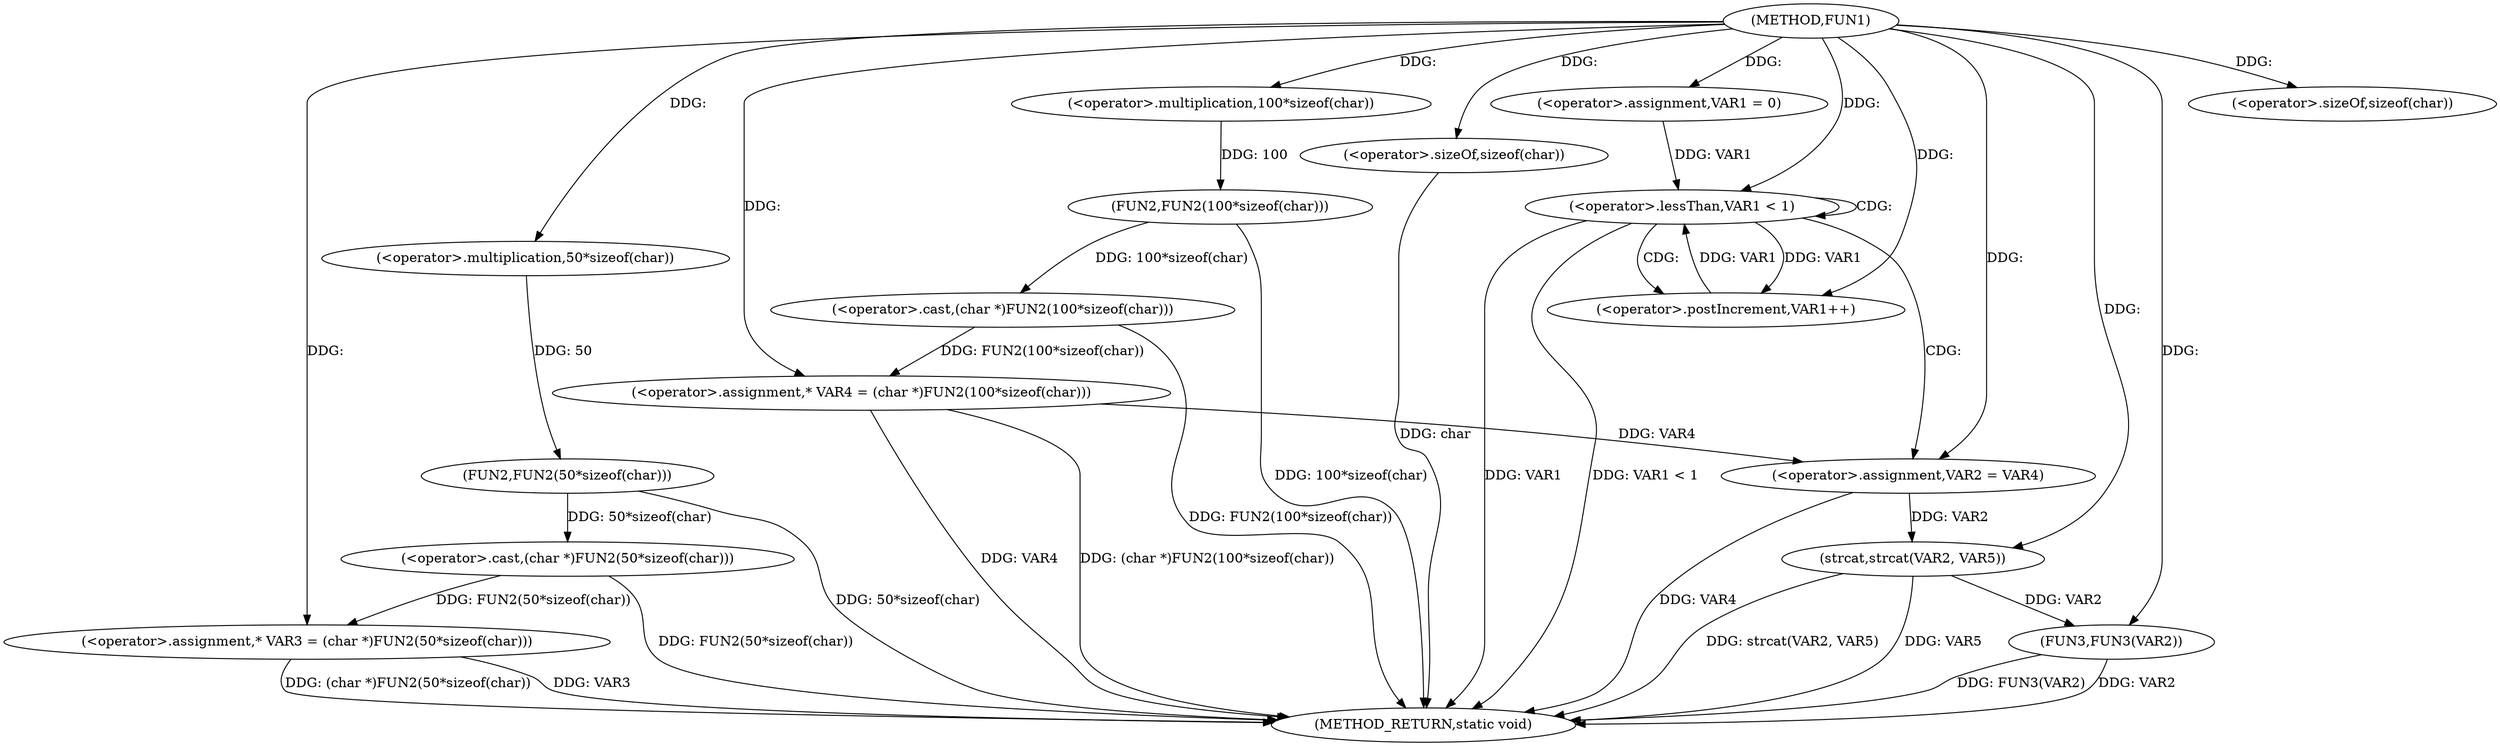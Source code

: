 digraph FUN1 {  
"1000100" [label = "(METHOD,FUN1)" ]
"1000144" [label = "(METHOD_RETURN,static void)" ]
"1000105" [label = "(<operator>.assignment,* VAR3 = (char *)FUN2(50*sizeof(char)))" ]
"1000107" [label = "(<operator>.cast,(char *)FUN2(50*sizeof(char)))" ]
"1000109" [label = "(FUN2,FUN2(50*sizeof(char)))" ]
"1000110" [label = "(<operator>.multiplication,50*sizeof(char))" ]
"1000112" [label = "(<operator>.sizeOf,sizeof(char))" ]
"1000115" [label = "(<operator>.assignment,* VAR4 = (char *)FUN2(100*sizeof(char)))" ]
"1000117" [label = "(<operator>.cast,(char *)FUN2(100*sizeof(char)))" ]
"1000119" [label = "(FUN2,FUN2(100*sizeof(char)))" ]
"1000120" [label = "(<operator>.multiplication,100*sizeof(char))" ]
"1000122" [label = "(<operator>.sizeOf,sizeof(char))" ]
"1000125" [label = "(<operator>.assignment,VAR1 = 0)" ]
"1000128" [label = "(<operator>.lessThan,VAR1 < 1)" ]
"1000131" [label = "(<operator>.postIncrement,VAR1++)" ]
"1000134" [label = "(<operator>.assignment,VAR2 = VAR4)" ]
"1000139" [label = "(strcat,strcat(VAR2, VAR5))" ]
"1000142" [label = "(FUN3,FUN3(VAR2))" ]
  "1000115" -> "1000144"  [ label = "DDG: (char *)FUN2(100*sizeof(char))"] 
  "1000142" -> "1000144"  [ label = "DDG: FUN3(VAR2)"] 
  "1000105" -> "1000144"  [ label = "DDG: (char *)FUN2(50*sizeof(char))"] 
  "1000128" -> "1000144"  [ label = "DDG: VAR1 < 1"] 
  "1000117" -> "1000144"  [ label = "DDG: FUN2(100*sizeof(char))"] 
  "1000115" -> "1000144"  [ label = "DDG: VAR4"] 
  "1000122" -> "1000144"  [ label = "DDG: char"] 
  "1000139" -> "1000144"  [ label = "DDG: VAR5"] 
  "1000139" -> "1000144"  [ label = "DDG: strcat(VAR2, VAR5)"] 
  "1000128" -> "1000144"  [ label = "DDG: VAR1"] 
  "1000109" -> "1000144"  [ label = "DDG: 50*sizeof(char)"] 
  "1000119" -> "1000144"  [ label = "DDG: 100*sizeof(char)"] 
  "1000142" -> "1000144"  [ label = "DDG: VAR2"] 
  "1000134" -> "1000144"  [ label = "DDG: VAR4"] 
  "1000105" -> "1000144"  [ label = "DDG: VAR3"] 
  "1000107" -> "1000144"  [ label = "DDG: FUN2(50*sizeof(char))"] 
  "1000107" -> "1000105"  [ label = "DDG: FUN2(50*sizeof(char))"] 
  "1000100" -> "1000105"  [ label = "DDG: "] 
  "1000109" -> "1000107"  [ label = "DDG: 50*sizeof(char)"] 
  "1000110" -> "1000109"  [ label = "DDG: 50"] 
  "1000100" -> "1000110"  [ label = "DDG: "] 
  "1000100" -> "1000112"  [ label = "DDG: "] 
  "1000117" -> "1000115"  [ label = "DDG: FUN2(100*sizeof(char))"] 
  "1000100" -> "1000115"  [ label = "DDG: "] 
  "1000119" -> "1000117"  [ label = "DDG: 100*sizeof(char)"] 
  "1000120" -> "1000119"  [ label = "DDG: 100"] 
  "1000100" -> "1000120"  [ label = "DDG: "] 
  "1000100" -> "1000122"  [ label = "DDG: "] 
  "1000100" -> "1000125"  [ label = "DDG: "] 
  "1000125" -> "1000128"  [ label = "DDG: VAR1"] 
  "1000131" -> "1000128"  [ label = "DDG: VAR1"] 
  "1000100" -> "1000128"  [ label = "DDG: "] 
  "1000128" -> "1000131"  [ label = "DDG: VAR1"] 
  "1000100" -> "1000131"  [ label = "DDG: "] 
  "1000115" -> "1000134"  [ label = "DDG: VAR4"] 
  "1000100" -> "1000134"  [ label = "DDG: "] 
  "1000134" -> "1000139"  [ label = "DDG: VAR2"] 
  "1000100" -> "1000139"  [ label = "DDG: "] 
  "1000139" -> "1000142"  [ label = "DDG: VAR2"] 
  "1000100" -> "1000142"  [ label = "DDG: "] 
  "1000128" -> "1000128"  [ label = "CDG: "] 
  "1000128" -> "1000131"  [ label = "CDG: "] 
  "1000128" -> "1000134"  [ label = "CDG: "] 
}
